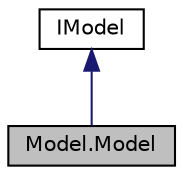 digraph "Model.Model"
{
 // LATEX_PDF_SIZE
  edge [fontname="Helvetica",fontsize="10",labelfontname="Helvetica",labelfontsize="10"];
  node [fontname="Helvetica",fontsize="10",shape=record];
  Node1 [label="Model.Model",height=0.2,width=0.4,color="black", fillcolor="grey75", style="filled", fontcolor="black",tooltip="Model class - contains the data, state and logic of the application."];
  Node2 -> Node1 [dir="back",color="midnightblue",fontsize="10",style="solid",fontname="Helvetica"];
  Node2 [label="IModel",height=0.2,width=0.4,color="black", fillcolor="white", style="filled",URL="$interface_shared_1_1_i_model.html",tooltip=" "];
}
